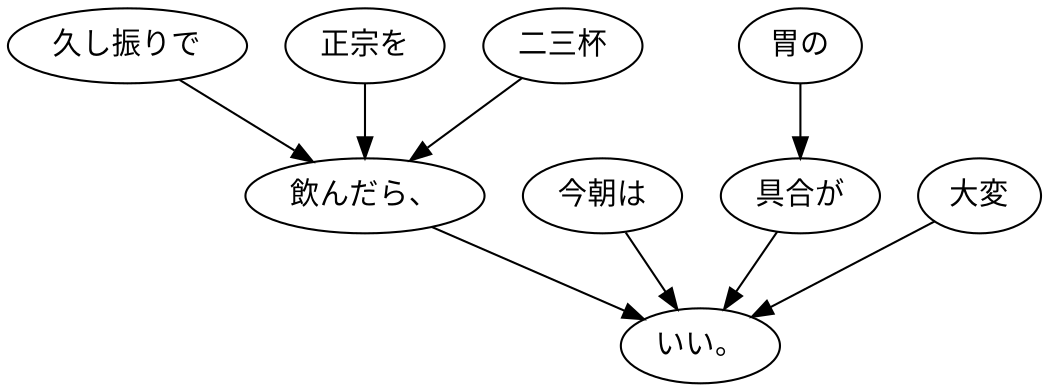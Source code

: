 digraph graph497 {
	node0 [label="久し振りで"];
	node1 [label="正宗を"];
	node2 [label="二三杯"];
	node3 [label="飲んだら、"];
	node4 [label="今朝は"];
	node5 [label="胃の"];
	node6 [label="具合が"];
	node7 [label="大変"];
	node8 [label="いい。"];
	node0 -> node3;
	node1 -> node3;
	node2 -> node3;
	node3 -> node8;
	node4 -> node8;
	node5 -> node6;
	node6 -> node8;
	node7 -> node8;
}
